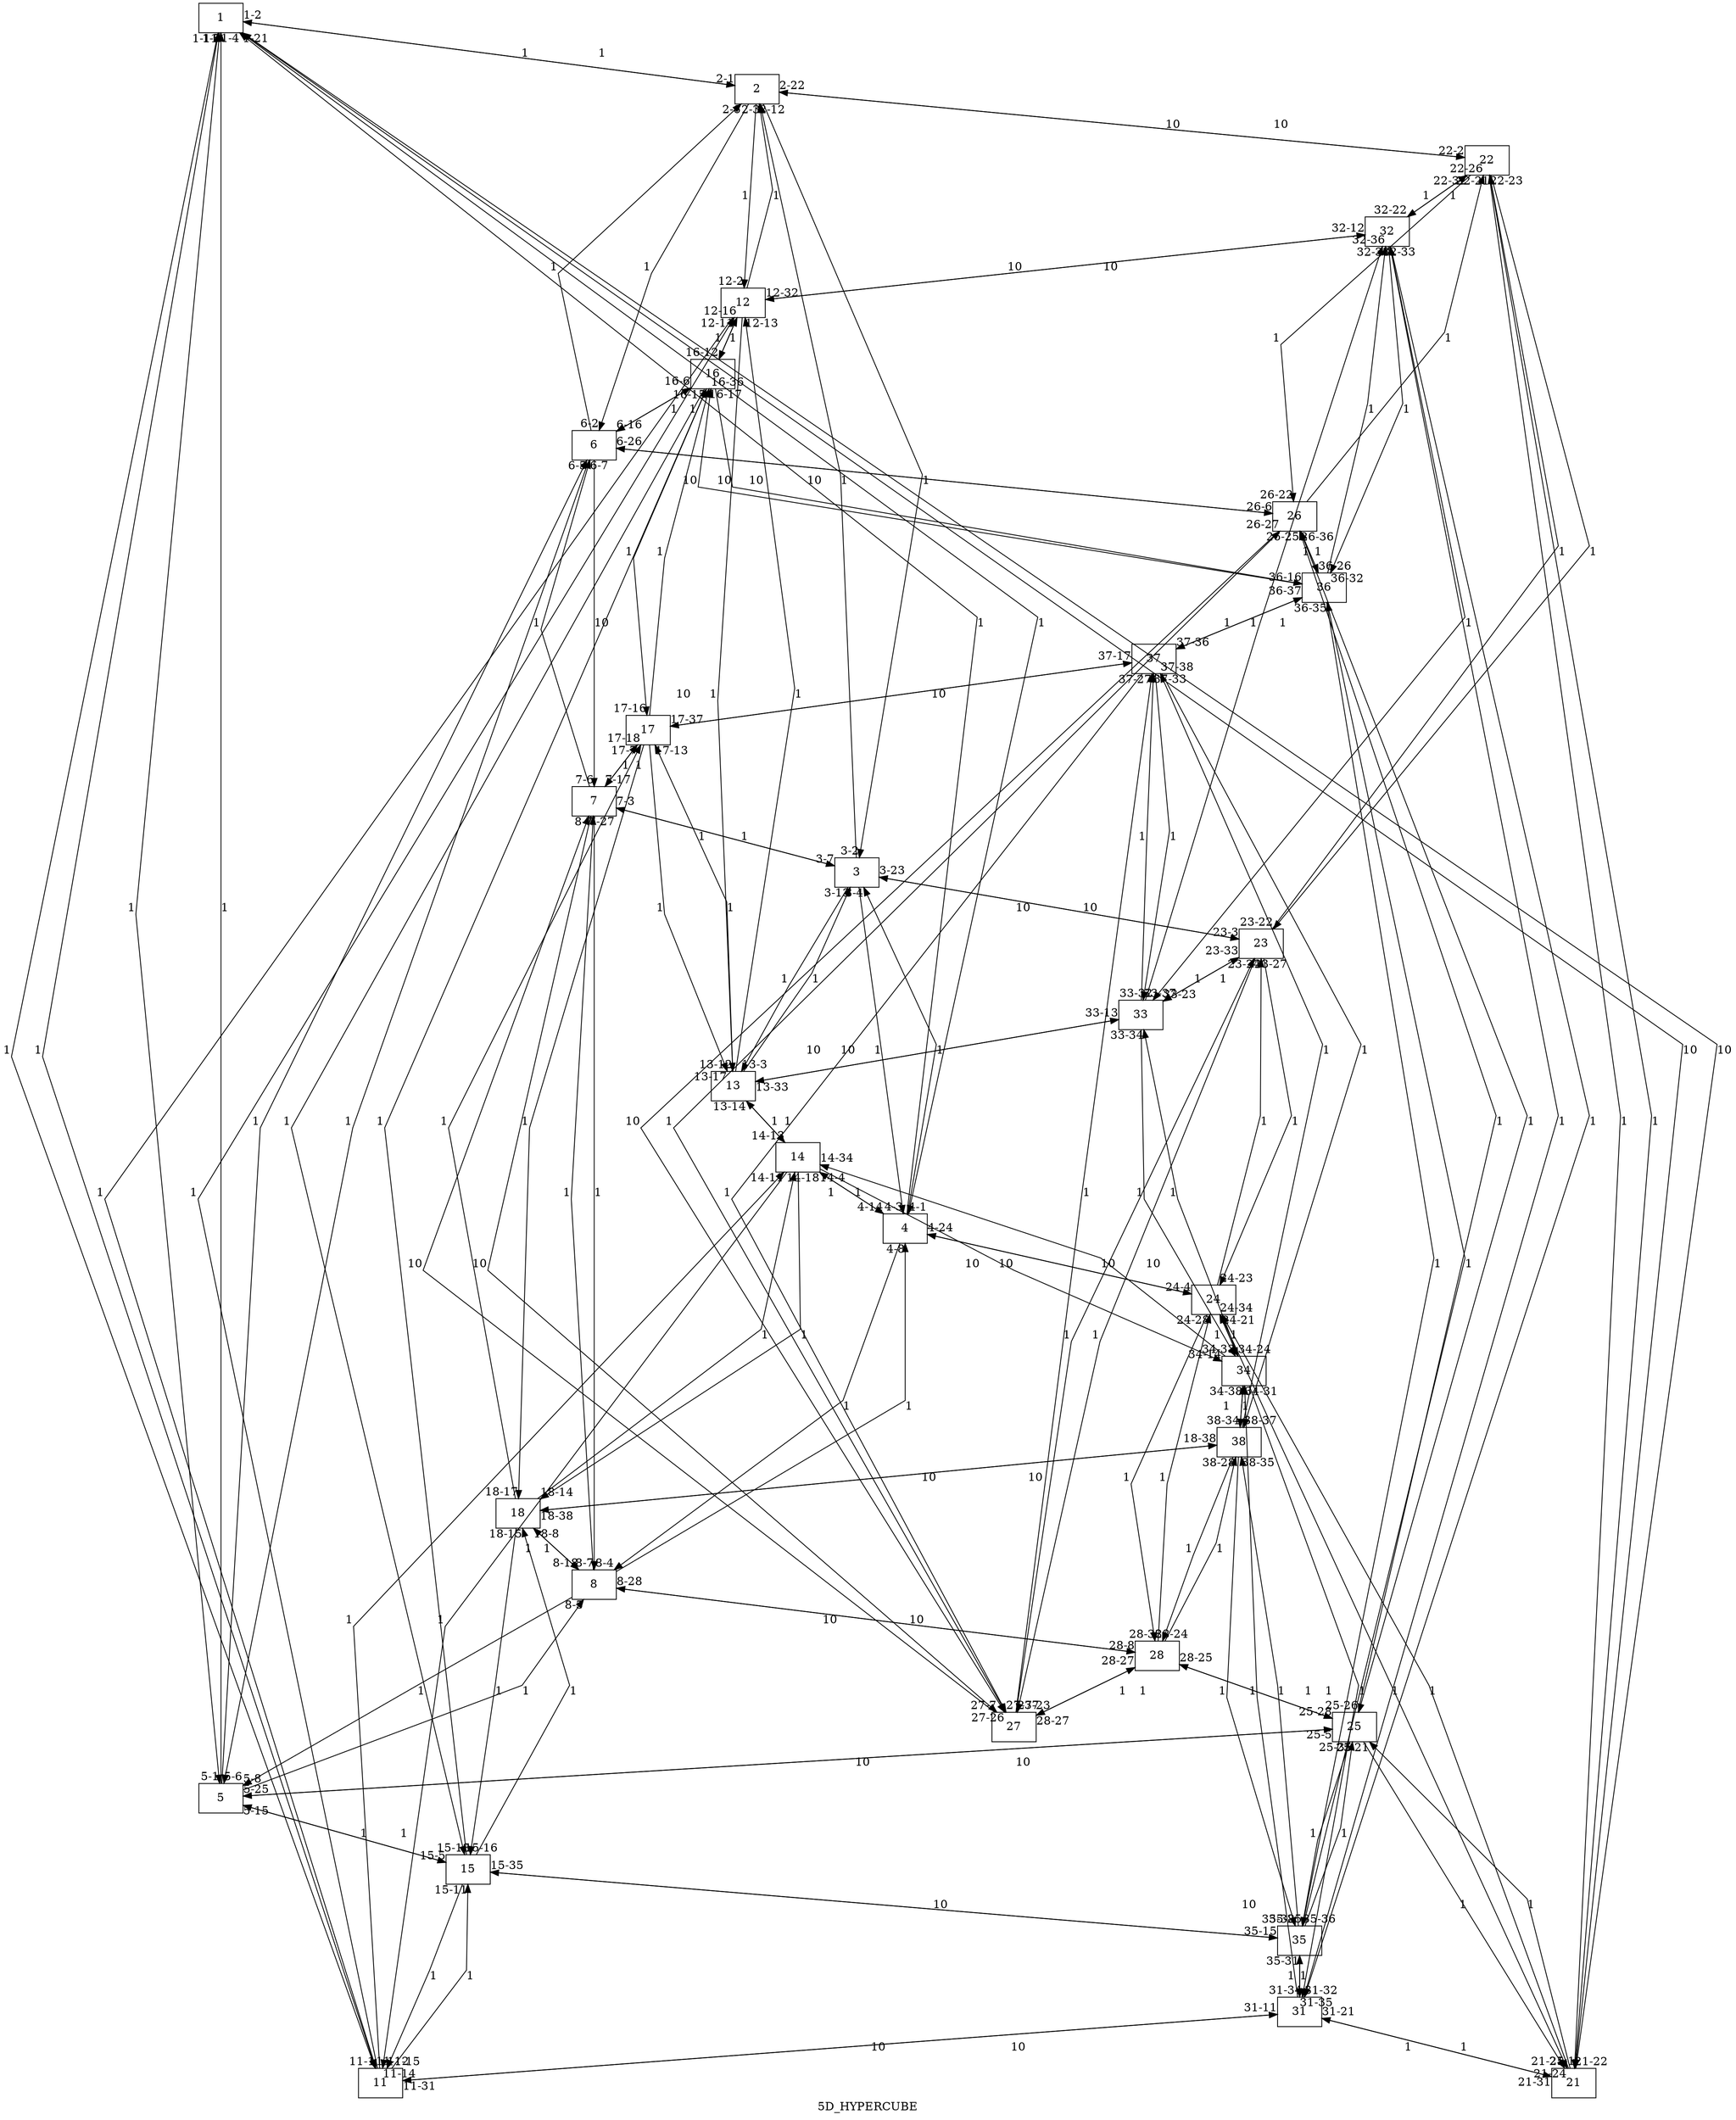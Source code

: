 digraph Test {

	/*compound=true*/
	node [shape=box];
	edge [len=2];
	/*Instantiation of nodes, required to successfully calling .get_node_list() 		(pydot) */
	1[group=V]; 2[group=A]; 3[group=A]; 4[group=A]; 5[group=V]; 6[group=A]; 7[group=A]; 8[group=A];
	overlap = scale;
	splines = false;
	label = "5D_HYPERCUBE";
	//orientation = portrait;
	// alias resolution atribute 1 = yes, 0=no

	//CUBE 1
	1 -> 2	[label=1,headlabel="2-1",alias = 1,throughput=16,latency=4,delay=3,bandwidth = 10];
	1 -> 4	[label=1,headlabel="4-1",alias = 1,throughput=16,latency=4,delay=3,bandwidth = 10];
	1 -> 5	[label=1,headlabel="5-1",alias = 1,throughput=12,latency=3,delay=2,bandwidth = 20];
	1 -> 11	[label=1,headlabel="11-1",alias = 1,throughput=12,latency=3,delay=2,bandwidth = 20];
	2 -> 1	[label=1,headlabel="1-2",alias = 1,throughput=10,latency=2,delay=4,bandwidth = 20];
	2 -> 3	[label=1,headlabel="3-2",alias = 1,throughput=10,latency=2,delay=4,bandwidth = 20];
	2 -> 6	[label=1,headlabel="6-2",alias = 1,throughput=9,latency=5,delay=1,bandwidth = 20];
	2 -> 12	[label=1,headlabel="12-2",alias = 1,throughput=9,latency=5,delay=1,bandwidth = 20];
	3 -> 2	[label=1,headlabel="2-3",alias = 1,throughput=11,latency=6,delay=2,bandwidth = 20];
	3 -> 4	[label=1,headlabel="4-3",alias = 1,throughput=11,latency=6,delay=2,bandwidth = 20];
	3 -> 7	[label=1,headlabel="7-3",alias = 1,throughput=14,latency=8,delay=3,bandwidth = 20];
	3 -> 13	[label=1,headlabel="13-3",alias = 1,throughput=14,latency=8,delay=3,bandwidth = 20];
	4 -> 1	[label=1,headlabel="1-4",alias = 1,throughput=16,latency=9,delay=2,bandwidth = 20];
	4 -> 3	[label=1,headlabel="3-4",alias = 1,throughput=16,latency=9,delay=2,bandwidth = 20];
	4 -> 8	[label=1,headlabel="8-4",alias = 1,throughput=17,latency=3,delay=1,bandwidth = 20];
	4 -> 14	[label=1,headlabel="14-4",alias = 1,throughput=17,latency=3,delay=1,bandwidth = 20];
	5 -> 1	[label=1,headlabel="1-5",alias = 1,throughput=20,latency=10,delay=5,bandwidth = 10];
	5 -> 6	[label=1,headlabel="6-5",alias = 1,throughput=20,latency=10,delay=5,bandwidth = 10];
	5 -> 8	[label=1,headlabel="8-5",alias = 1,throughput=30,latency=3,delay=4,bandwidth = 20];
	5 -> 15	[label=1,headlabel="15-5",alias = 1,throughput=30,latency=3,delay=4,bandwidth = 20];
	6 -> 2	[label=1,headlabel="2-6",alias = 1,throughput=15,latency=1,delay=2,bandwidth = 20];
	6 -> 5	[label=1,headlabel="5-6",alias = 1,throughput=15,latency=1,delay=2,bandwidth = 20];
	6 -> 7	[label=10,headlabel="7-6",alias = 1,throughput=15,latency=2,delay=3,bandwidth = 20];
	6 -> 16	[label=1,headlabel="16-6",alias = 1,throughput=15,latency=2,delay=3,bandwidth = 20];
	7 -> 3	[label=1,headlabel="3-7",alias = 1,throughput=15,latency=2,delay=3,bandwidth = 20];
	7 -> 6	[label=1,headlabel="6-7",alias = 1,throughput=15,latency=2,delay=3,bandwidth = 20];
	7 -> 8	[label=1,headlabel="8-7",alias = 1,throughput=15,latency=2,delay=3,bandwidth = 20];
	7 -> 17	[label=1,headlabel="17-7",alias = 1,throughput=15,latency=2,delay=3,bandwidth = 20];
	8 -> 4	[label=1,headlabel="4-8",alias = 1,throughput=15,latency=2,delay=3,bandwidth = 20];
	8 -> 5	[label=1,headlabel="5-8",alias = 1,throughput=15,latency=2,delay=3,bandwidth = 20];
	8 -> 7	[label=1,headlabel="8-7",alias = 1,throughput=15,latency=2,delay=3,bandwidth = 20];
	8 -> 18	[label=1,headlabel="18-8",alias = 1,throughput=15,latency=2,delay=3,bandwidth = 20];
	
	//CUBE 2
	11 -> 1		[label=1,headlabel="1-11",alias = 1,throughput=16,latency=4,delay=3,bandwidth = 10];
	11 -> 12	[label=1,headlabel="12-11",alias = 1,throughput=16,latency=4,delay=3,bandwidth = 10];
	11 -> 14	[label=1,headlabel="14-11",alias = 1,throughput=16,latency=4,delay=3,bandwidth = 10];
	11 -> 15	[label=1,headlabel="15-11",alias = 1,throughput=16,latency=4,delay=3,bandwidth = 10];
	12 -> 2		[label=1,headlabel="2-12",alias = 1,throughput=16,latency=4,delay=3,bandwidth = 10];
	12 -> 11	[label=1,headlabel="11-12",alias = 1,throughput=16,latency=4,delay=3,bandwidth = 10];
	12 -> 13	[label=1,headlabel="13-12",alias = 1,throughput=16,latency=4,delay=3,bandwidth = 10];
	12 -> 16	[label=1,headlabel="16-12",alias = 1,throughput=16,latency=4,delay=3,bandwidth = 10];
	13 -> 3		[label=1,headlabel="3-13",alias = 1,throughput=16,latency=4,delay=3,bandwidth = 10];
	13 -> 12	[label=1,headlabel="12-13",alias = 1,throughput=16,latency=4,delay=3,bandwidth = 10];
	13 -> 14	[label=1,headlabel="14-13",alias = 1,throughput=16,latency=4,delay=3,bandwidth = 10];
	13 -> 17	[label=1,headlabel="17-13",alias = 1,throughput=16,latency=4,delay=3,bandwidth = 10];
	14 -> 4		[label=1,headlabel="4-14",alias = 1,throughput=16,latency=4,delay=3,bandwidth = 10];
	14 -> 11	[label=1,headlabel="11-14",alias = 1,throughput=16,latency=4,delay=3,bandwidth = 10];
	14 -> 13	[label=1,headlabel="13-14",alias = 1,throughput=16,latency=4,delay=3,bandwidth = 10];
	14 -> 18	[label=1,headlabel="18-14",alias = 1,throughput=16,latency=4,delay=3,bandwidth = 10];
	15 -> 5		[label=1,headlabel="5-15",alias = 1,throughput=16,latency=4,delay=3,bandwidth = 10];
	15 -> 11	[label=1,headlabel="11-15",alias = 1,throughput=16,latency=4,delay=3,bandwidth = 10];
	15 -> 16	[label=1,headlabel="16-15",alias = 1,throughput=16,latency=4,delay=3,bandwidth = 10];
	15 -> 18	[label=1,headlabel="18-15",alias = 1,throughput=16,latency=4,delay=3,bandwidth = 10];
	16 -> 6		[label=1,headlabel="6-16",alias = 1,throughput=16,latency=4,delay=3,bandwidth = 10];
	16 -> 12	[label=1,headlabel="12-16",alias = 1,throughput=16,latency=4,delay=3,bandwidth = 10];
	16 -> 15	[label=1,headlabel="15-16",alias = 1,throughput=16,latency=4,delay=3,bandwidth = 10];
	16 -> 17	[label=1,headlabel="17-16",alias = 1,throughput=16,latency=4,delay=3,bandwidth = 10];
	17 -> 7		[label=1,headlabel="7-17",alias = 1,throughput=16,latency=4,delay=3,bandwidth = 10];
	17 -> 13	[label=1,headlabel="13-17",alias = 1,throughput=16,latency=4,delay=3,bandwidth = 10];
	17 -> 16	[label=1,headlabel="16-17",alias = 1,throughput=16,latency=4,delay=3,bandwidth = 10];
	17 -> 18	[label=1,headlabel="18-17",alias = 1,throughput=16,latency=4,delay=3,bandwidth = 10];
	18 -> 8		[label=1,headlabel="8-18",alias = 1,throughput=16,latency=4,delay=3,bandwidth = 10];
	18 -> 14	[label=1,headlabel="14-18",alias = 1,throughput=16,latency=4,delay=3,bandwidth = 10];
	18 -> 15	[label=1,headlabel="15-18",alias = 1,throughput=16,latency=4,delay=3,bandwidth = 10];
	18 -> 17	[label=1,headlabel="17-18",alias = 1,throughput=16,latency=4,delay=3,bandwidth = 10];
	
	
	//CUBE 3 
	21 -> 22	[label=1,headlabel="22-21",alias = 1,throughput=16,latency=4,delay=3,bandwidth = 10];
	21 -> 24	[label=1,headlabel="24-21",alias = 1,throughput=16,latency=4,delay=3,bandwidth = 10];
	21 -> 25	[label=1,headlabel="25-21",alias = 1,throughput=12,latency=3,delay=2,bandwidth = 20];
	21 -> 31	[label=1,headlabel="31-21",alias = 1,throughput=12,latency=3,delay=2,bandwidth = 20];
	22 -> 21	[label=1,headlabel="21-22",alias = 1,throughput=10,latency=2,delay=4,bandwidth = 20];
	22 -> 23	[label=1,headlabel="23-22",alias = 1,throughput=10,latency=2,delay=4,bandwidth = 20];
	22 -> 26	[label=1,headlabel="26-22",alias = 1,throughput=9,latency=5,delay=1,bandwidth = 20];
	22 -> 32	[label=1,headlabel="32-22",alias = 1,throughput=9,latency=5,delay=1,bandwidth = 20];
	23 -> 22	[label=1,headlabel="22-23",alias = 1,throughput=11,latency=6,delay=2,bandwidth = 20];
	23 -> 24	[label=1,headlabel="24-23",alias = 1,throughput=11,latency=6,delay=2,bandwidth = 20];
	23 -> 27	[label=1,headlabel="27-23",alias = 1,throughput=14,latency=8,delay=3,bandwidth = 20];
	23 -> 33	[label=1,headlabel="33-23",alias = 1,throughput=14,latency=8,delay=3,bandwidth = 20];
	24 -> 21	[label=1,headlabel="21-24",alias = 1,throughput=16,latency=9,delay=2,bandwidth = 20];
	24 -> 23	[label=1,headlabel="23-24",alias = 1,throughput=16,latency=9,delay=2,bandwidth = 20];
	24 -> 28	[label=1,headlabel="28-24",alias = 1,throughput=17,latency=3,delay=1,bandwidth = 20];
	24 -> 34	[label=1,headlabel="34-24",alias = 1,throughput=17,latency=3,delay=1,bandwidth = 20];
	25 -> 21	[label=1,headlabel="21-25",alias = 1,throughput=20,latency=10,delay=5,bandwidth = 10];
	25 -> 26	[label=1,headlabel="26-25",alias = 1,throughput=20,latency=10,delay=5,bandwidth = 10];
	25 -> 28	[label=1,headlabel="28-25",alias = 1,throughput=30,latency=3,delay=4,bandwidth = 20];
	25 -> 35	[label=1,headlabel="35-25",alias = 1,throughput=30,latency=3,delay=4,bandwidth = 20];
	26 -> 22	[label=1,headlabel="22-26",alias = 1,throughput=15,latency=1,delay=2,bandwidth = 20];
	26 -> 25	[label=1,headlabel="25-26",alias = 1,throughput=15,latency=1,delay=2,bandwidth = 20];
	26 -> 27	[label=10,headlabel="27-26",alias = 1,throughput=15,latency=2,delay=3,bandwidth = 20];
	26 -> 36	[label=1,headlabel="36-26",alias = 1,throughput=15,latency=2,delay=3,bandwidth = 20];
	27 -> 23	[label=1,headlabel="23-27",alias = 1,throughput=15,latency=2,delay=3,bandwidth = 20];
	27 -> 26	[label=1,headlabel="26-27",alias = 1,throughput=15,latency=2,delay=3,bandwidth = 20];
	27 -> 28	[label=1,headlabel="28-27",alias = 1,throughput=15,latency=2,delay=3,bandwidth = 20];
	27 -> 37	[label=1,headlabel="37-27",alias = 1,throughput=15,latency=2,delay=3,bandwidth = 20];
	28 -> 24	[label=1,headlabel="24-28",alias = 1,throughput=15,latency=2,delay=3,bandwidth = 20];
	28 -> 25	[label=1,headlabel="25-28",alias = 1,throughput=15,latency=2,delay=3,bandwidth = 20];
	28 -> 27	[label=1,headlabel="28-27",alias = 1,throughput=15,latency=2,delay=3,bandwidth = 20];
	28 -> 38	[label=1,headlabel="38-28",alias = 1,throughput=15,latency=2,delay=3,bandwidth = 20];
	
	//CUBE 4
	31 -> 21	[label=1,headlabel="21-31",alias = 1,throughput=16,latency=4,delay=3,bandwidth = 10];
	31 -> 32	[label=1,headlabel="32-31",alias = 1,throughput=16,latency=4,delay=3,bandwidth = 10];
	31 -> 34	[label=1,headlabel="34-31",alias = 1,throughput=16,latency=4,delay=3,bandwidth = 10];
	31 -> 35	[label=1,headlabel="35-31",alias = 1,throughput=16,latency=4,delay=3,bandwidth = 10];
	32 -> 22	[label=1,headlabel="22-32",alias = 1,throughput=16,latency=4,delay=3,bandwidth = 10];
	32 -> 31	[label=1,headlabel="31-32",alias = 1,throughput=16,latency=4,delay=3,bandwidth = 10];
	32 -> 33	[label=1,headlabel="33-32",alias = 1,throughput=16,latency=4,delay=3,bandwidth = 10];
	32 -> 36	[label=1,headlabel="36-32",alias = 1,throughput=16,latency=4,delay=3,bandwidth = 10];
	33 -> 23	[label=1,headlabel="23-33",alias = 1,throughput=16,latency=4,delay=3,bandwidth = 10];
	33 -> 32	[label=1,headlabel="32-33",alias = 1,throughput=16,latency=4,delay=3,bandwidth = 10];
	33 -> 34	[label=1,headlabel="34-33",alias = 1,throughput=16,latency=4,delay=3,bandwidth = 10];
	33 -> 37	[label=1,headlabel="37-33",alias = 1,throughput=16,latency=4,delay=3,bandwidth = 10];
	34 -> 24	[label=1,headlabel="24-34",alias = 1,throughput=16,latency=4,delay=3,bandwidth = 10];
	34 -> 31	[label=1,headlabel="31-34",alias = 1,throughput=16,latency=4,delay=3,bandwidth = 10];
	34 -> 33	[label=1,headlabel="33-34",alias = 1,throughput=16,latency=4,delay=3,bandwidth = 10];
	34 -> 38	[label=1,headlabel="38-34",alias = 1,throughput=16,latency=4,delay=3,bandwidth = 10];
	35 -> 25	[label=1,headlabel="25-35",alias = 1,throughput=16,latency=4,delay=3,bandwidth = 10];
	35 -> 31	[label=1,headlabel="31-35",alias = 1,throughput=16,latency=4,delay=3,bandwidth = 10];
	35 -> 36	[label=1,headlabel="36-35",alias = 1,throughput=16,latency=4,delay=3,bandwidth = 10];
	35 -> 38	[label=1,headlabel="38-35",alias = 1,throughput=16,latency=4,delay=3,bandwidth = 10];
	36 -> 26	[label=1,headlabel="26-36",alias = 1,throughput=16,latency=4,delay=3,bandwidth = 10];
	36 -> 32	[label=1,headlabel="32-36",alias = 1,throughput=16,latency=4,delay=3,bandwidth = 10];
	36 -> 35	[label=1,headlabel="35-36",alias = 1,throughput=16,latency=4,delay=3,bandwidth = 10];
	36 -> 37	[label=1,headlabel="37-36",alias = 1,throughput=16,latency=4,delay=3,bandwidth = 10];
	37 -> 27	[label=1,headlabel="27-37",alias = 1,throughput=16,latency=4,delay=3,bandwidth = 10];
	37 -> 33	[label=1,headlabel="33-37",alias = 1,throughput=16,latency=4,delay=3,bandwidth = 10];
	37 -> 36	[label=1,headlabel="36-37",alias = 1,throughput=16,latency=4,delay=3,bandwidth = 10];
	37 -> 38	[label=1,headlabel="38-37",alias = 1,throughput=16,latency=4,delay=3,bandwidth = 10];
	38 -> 28	[label=1,headlabel="28-38",alias = 1,throughput=16,latency=4,delay=3,bandwidth = 10];
	38 -> 34	[label=1,headlabel="34-38",alias = 1,throughput=16,latency=4,delay=3,bandwidth = 10];
	38 -> 35	[label=1,headlabel="35-38",alias = 1,throughput=16,latency=4,delay=3,bandwidth = 10];
	38 -> 37	[label=1,headlabel="37-38",alias = 1,throughput=16,latency=4,delay=3,bandwidth = 10];
	
	
	//CUBE CONNECTORS 1&2 - 3&4
	
	1 -> 21	[label=10,headlabel="21-1",alias = 1,throughput=16,latency=4,delay=3,bandwidth = 10];
	2 -> 22	[label=10,headlabel="22-2",alias = 1,throughput=16,latency=4,delay=3,bandwidth = 10];
	3 -> 23	[label=10,headlabel="23-3",alias = 1,throughput=16,latency=4,delay=3,bandwidth = 10];
	4 -> 24	[label=10,headlabel="24-4",alias = 1,throughput=16,latency=4,delay=3,bandwidth = 10];
	5 -> 25	[label=10,headlabel="25-5",alias = 1,throughput=16,latency=4,delay=3,bandwidth = 10];
	6 -> 26	[label=10,headlabel="26-6",alias = 1,throughput=16,latency=4,delay=3,bandwidth = 10];
	7 -> 27	[label=10,headlabel="27-7",alias = 1,throughput=16,latency=4,delay=3,bandwidth = 10];
	8 -> 28	[label=10,headlabel="28-8",alias = 1,throughput=16,latency=4,delay=3,bandwidth = 10];
	
	21 -> 1	[label=10,headlabel="1-21",alias = 1,throughput=16,latency=4,delay=3,bandwidth = 10];
	22 -> 2	[label=10,headlabel="2-22",alias = 1,throughput=16,latency=4,delay=3,bandwidth = 10];
	23 -> 3	[label=10,headlabel="3-23",alias = 1,throughput=16,latency=4,delay=3,bandwidth = 10];
	24 -> 4	[label=10,headlabel="4-24",alias = 1,throughput=16,latency=4,delay=3,bandwidth = 10];
	25 -> 5	[label=10,headlabel="5-25",alias = 1,throughput=16,latency=4,delay=3,bandwidth = 10];
	26 -> 6	[label=10,headlabel="6-26",alias = 1,throughput=16,latency=4,delay=3,bandwidth = 10];
	27 -> 7	[label=10,headlabel="7-27",alias = 1,throughput=16,latency=4,delay=3,bandwidth = 10];
	28 -> 8	[label=10,headlabel="8-28",alias = 1,throughput=16,latency=4,delay=3,bandwidth = 10];
	
	11 -> 31	[label=10,headlabel="31-11",alias = 1,throughput=16,latency=4,delay=3,bandwidth = 10];
	12 -> 32	[label=10,headlabel="32-12",alias = 1,throughput=16,latency=4,delay=3,bandwidth = 10];
	13 -> 33	[label=10,headlabel="33-13",alias = 1,throughput=16,latency=4,delay=3,bandwidth = 10];
	14 -> 34	[label=10,headlabel="34-14",alias = 1,throughput=16,latency=4,delay=3,bandwidth = 10];
	15 -> 35	[label=10,headlabel="35-15",alias = 1,throughput=16,latency=4,delay=3,bandwidth = 10];
	16 -> 36	[label=10,headlabel="36-16",alias = 1,throughput=16,latency=4,delay=3,bandwidth = 10];
	17 -> 37	[label=10,headlabel="37-17",alias = 1,throughput=16,latency=4,delay=3,bandwidth = 10];
	18 -> 38	[label=10,headlabel="18-38",alias = 1,throughput=16,latency=4,delay=3,bandwidth = 10];
	
	31 -> 11	[label=10,headlabel="11-31",alias = 1,throughput=16,latency=4,delay=3,bandwidth = 10];
	32 -> 12	[label=10,headlabel="12-32",alias = 1,throughput=16,latency=4,delay=3,bandwidth = 10];
	33 -> 13	[label=10,headlabel="13-33",alias = 1,throughput=16,latency=4,delay=3,bandwidth = 10];
	34 -> 14	[label=10,headlabel="14-34",alias = 1,throughput=16,latency=4,delay=3,bandwidth = 10];
	35 -> 15	[label=10,headlabel="15-35",alias = 1,throughput=16,latency=4,delay=3,bandwidth = 10];
	36 -> 16	[label=10,headlabel="16-36",alias = 1,throughput=16,latency=4,delay=3,bandwidth = 10];
	37 -> 17	[label=10,headlabel="17-37",alias = 1,throughput=16,latency=4,delay=3,bandwidth = 10];
	38 -> 18	[label=10,headlabel="18-38",alias = 1,throughput=16,latency=4,delay=3,bandwidth = 10];

	
	
}
